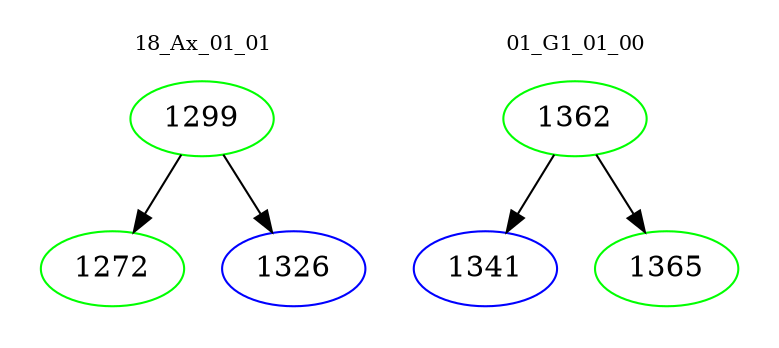 digraph{
subgraph cluster_0 {
color = white
label = "18_Ax_01_01";
fontsize=10;
T0_1299 [label="1299", color="green"]
T0_1299 -> T0_1272 [color="black"]
T0_1272 [label="1272", color="green"]
T0_1299 -> T0_1326 [color="black"]
T0_1326 [label="1326", color="blue"]
}
subgraph cluster_1 {
color = white
label = "01_G1_01_00";
fontsize=10;
T1_1362 [label="1362", color="green"]
T1_1362 -> T1_1341 [color="black"]
T1_1341 [label="1341", color="blue"]
T1_1362 -> T1_1365 [color="black"]
T1_1365 [label="1365", color="green"]
}
}
